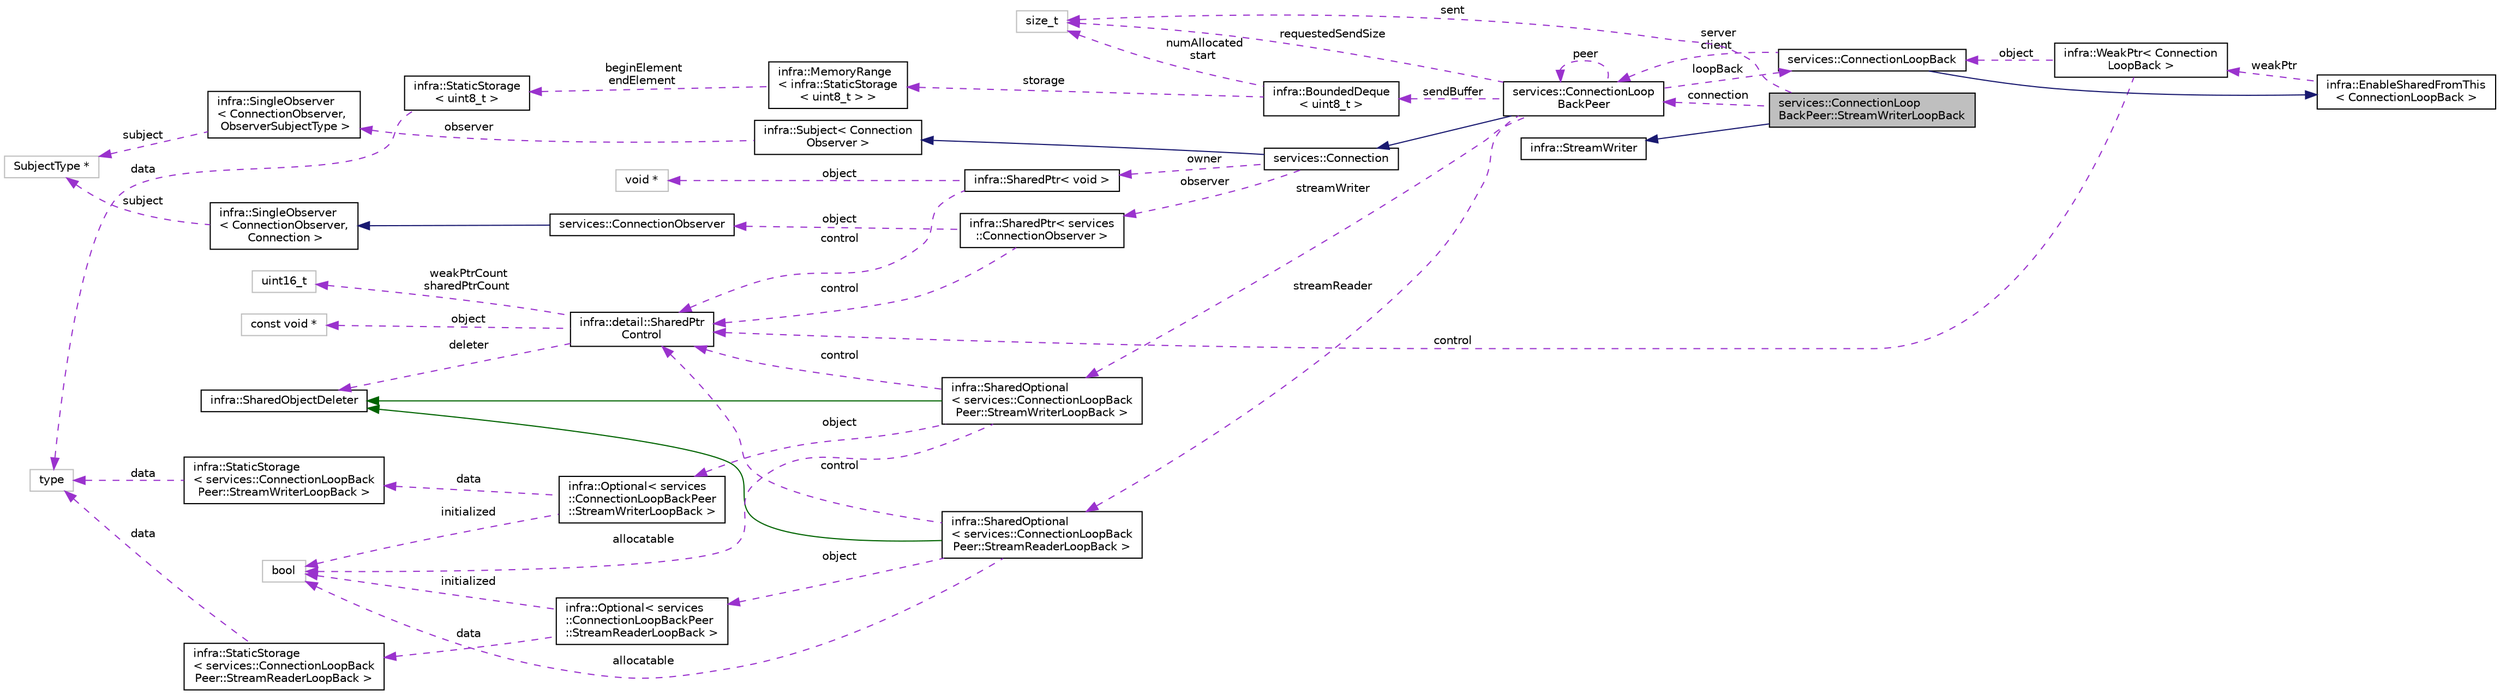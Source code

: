 digraph "services::ConnectionLoopBackPeer::StreamWriterLoopBack"
{
 // INTERACTIVE_SVG=YES
  edge [fontname="Helvetica",fontsize="10",labelfontname="Helvetica",labelfontsize="10"];
  node [fontname="Helvetica",fontsize="10",shape=record];
  rankdir="LR";
  Node2 [label="services::ConnectionLoop\lBackPeer::StreamWriterLoopBack",height=0.2,width=0.4,color="black", fillcolor="grey75", style="filled", fontcolor="black"];
  Node3 -> Node2 [dir="back",color="midnightblue",fontsize="10",style="solid",fontname="Helvetica"];
  Node3 [label="infra::StreamWriter",height=0.2,width=0.4,color="black", fillcolor="white", style="filled",URL="$de/dba/classinfra_1_1_stream_writer.html"];
  Node4 -> Node2 [dir="back",color="darkorchid3",fontsize="10",style="dashed",label=" connection" ,fontname="Helvetica"];
  Node4 [label="services::ConnectionLoop\lBackPeer",height=0.2,width=0.4,color="black", fillcolor="white", style="filled",URL="$d7/dff/classservices_1_1_connection_loop_back_peer.html"];
  Node5 -> Node4 [dir="back",color="midnightblue",fontsize="10",style="solid",fontname="Helvetica"];
  Node5 [label="services::Connection",height=0.2,width=0.4,color="black", fillcolor="white", style="filled",URL="$d0/dde/classservices_1_1_connection.html"];
  Node6 -> Node5 [dir="back",color="midnightblue",fontsize="10",style="solid",fontname="Helvetica"];
  Node6 [label="infra::Subject\< Connection\lObserver \>",height=0.2,width=0.4,color="black", fillcolor="white", style="filled",URL="$d1/db2/classinfra_1_1_subject.html"];
  Node7 -> Node6 [dir="back",color="darkorchid3",fontsize="10",style="dashed",label=" observer" ,fontname="Helvetica"];
  Node7 [label="infra::SingleObserver\l\< ConnectionObserver,\l ObserverSubjectType \>",height=0.2,width=0.4,color="black", fillcolor="white", style="filled",URL="$dc/d4c/classinfra_1_1_single_observer.html"];
  Node8 -> Node7 [dir="back",color="darkorchid3",fontsize="10",style="dashed",label=" subject" ,fontname="Helvetica"];
  Node8 [label="SubjectType *",height=0.2,width=0.4,color="grey75", fillcolor="white", style="filled"];
  Node9 -> Node5 [dir="back",color="darkorchid3",fontsize="10",style="dashed",label=" observer" ,fontname="Helvetica"];
  Node9 [label="infra::SharedPtr\< services\l::ConnectionObserver \>",height=0.2,width=0.4,color="black", fillcolor="white", style="filled",URL="$d1/d17/classinfra_1_1_shared_ptr.html"];
  Node10 -> Node9 [dir="back",color="darkorchid3",fontsize="10",style="dashed",label=" object" ,fontname="Helvetica"];
  Node10 [label="services::ConnectionObserver",height=0.2,width=0.4,color="black", fillcolor="white", style="filled",URL="$dc/de5/classservices_1_1_connection_observer.html"];
  Node11 -> Node10 [dir="back",color="midnightblue",fontsize="10",style="solid",fontname="Helvetica"];
  Node11 [label="infra::SingleObserver\l\< ConnectionObserver,\l Connection \>",height=0.2,width=0.4,color="black", fillcolor="white", style="filled",URL="$dc/d4c/classinfra_1_1_single_observer.html"];
  Node8 -> Node11 [dir="back",color="darkorchid3",fontsize="10",style="dashed",label=" subject" ,fontname="Helvetica"];
  Node12 -> Node9 [dir="back",color="darkorchid3",fontsize="10",style="dashed",label=" control" ,fontname="Helvetica"];
  Node12 [label="infra::detail::SharedPtr\lControl",height=0.2,width=0.4,color="black", fillcolor="white", style="filled",URL="$dd/d9a/classinfra_1_1detail_1_1_shared_ptr_control.html"];
  Node13 -> Node12 [dir="back",color="darkorchid3",fontsize="10",style="dashed",label=" object" ,fontname="Helvetica"];
  Node13 [label="const void *",height=0.2,width=0.4,color="grey75", fillcolor="white", style="filled"];
  Node14 -> Node12 [dir="back",color="darkorchid3",fontsize="10",style="dashed",label=" weakPtrCount\nsharedPtrCount" ,fontname="Helvetica"];
  Node14 [label="uint16_t",height=0.2,width=0.4,color="grey75", fillcolor="white", style="filled"];
  Node15 -> Node12 [dir="back",color="darkorchid3",fontsize="10",style="dashed",label=" deleter" ,fontname="Helvetica"];
  Node15 [label="infra::SharedObjectDeleter",height=0.2,width=0.4,color="black", fillcolor="white", style="filled",URL="$da/dcd/classinfra_1_1_shared_object_deleter.html"];
  Node16 -> Node5 [dir="back",color="darkorchid3",fontsize="10",style="dashed",label=" owner" ,fontname="Helvetica"];
  Node16 [label="infra::SharedPtr\< void \>",height=0.2,width=0.4,color="black", fillcolor="white", style="filled",URL="$d1/d17/classinfra_1_1_shared_ptr.html"];
  Node12 -> Node16 [dir="back",color="darkorchid3",fontsize="10",style="dashed",label=" control" ,fontname="Helvetica"];
  Node17 -> Node16 [dir="back",color="darkorchid3",fontsize="10",style="dashed",label=" object" ,fontname="Helvetica"];
  Node17 [label="void *",height=0.2,width=0.4,color="grey75", fillcolor="white", style="filled"];
  Node18 -> Node4 [dir="back",color="darkorchid3",fontsize="10",style="dashed",label=" loopBack" ,fontname="Helvetica"];
  Node18 [label="services::ConnectionLoopBack",height=0.2,width=0.4,color="black", fillcolor="white", style="filled",URL="$d4/d7a/classservices_1_1_connection_loop_back.html"];
  Node19 -> Node18 [dir="back",color="midnightblue",fontsize="10",style="solid",fontname="Helvetica"];
  Node19 [label="infra::EnableSharedFromThis\l\< ConnectionLoopBack \>",height=0.2,width=0.4,color="black", fillcolor="white", style="filled",URL="$dd/df1/classinfra_1_1_enable_shared_from_this.html"];
  Node20 -> Node19 [dir="back",color="darkorchid3",fontsize="10",style="dashed",label=" weakPtr" ,fontname="Helvetica"];
  Node20 [label="infra::WeakPtr\< Connection\lLoopBack \>",height=0.2,width=0.4,color="black", fillcolor="white", style="filled",URL="$d3/daa/classinfra_1_1_weak_ptr.html"];
  Node18 -> Node20 [dir="back",color="darkorchid3",fontsize="10",style="dashed",label=" object" ,fontname="Helvetica"];
  Node12 -> Node20 [dir="back",color="darkorchid3",fontsize="10",style="dashed",label=" control" ,fontname="Helvetica"];
  Node4 -> Node18 [dir="back",color="darkorchid3",fontsize="10",style="dashed",label=" server\nclient" ,fontname="Helvetica"];
  Node21 -> Node4 [dir="back",color="darkorchid3",fontsize="10",style="dashed",label=" streamWriter" ,fontname="Helvetica"];
  Node21 [label="infra::SharedOptional\l\< services::ConnectionLoopBack\lPeer::StreamWriterLoopBack \>",height=0.2,width=0.4,color="black", fillcolor="white", style="filled",URL="$d1/d7f/classinfra_1_1_shared_optional.html"];
  Node15 -> Node21 [dir="back",color="darkgreen",fontsize="10",style="solid",fontname="Helvetica"];
  Node22 -> Node21 [dir="back",color="darkorchid3",fontsize="10",style="dashed",label=" object" ,fontname="Helvetica"];
  Node22 [label="infra::Optional\< services\l::ConnectionLoopBackPeer\l::StreamWriterLoopBack \>",height=0.2,width=0.4,color="black", fillcolor="white", style="filled",URL="$dc/df7/classinfra_1_1_optional.html"];
  Node23 -> Node22 [dir="back",color="darkorchid3",fontsize="10",style="dashed",label=" data" ,fontname="Helvetica"];
  Node23 [label="infra::StaticStorage\l\< services::ConnectionLoopBack\lPeer::StreamWriterLoopBack \>",height=0.2,width=0.4,color="black", fillcolor="white", style="filled",URL="$d0/d8c/classinfra_1_1_static_storage.html"];
  Node24 -> Node23 [dir="back",color="darkorchid3",fontsize="10",style="dashed",label=" data" ,fontname="Helvetica"];
  Node24 [label="type",height=0.2,width=0.4,color="grey75", fillcolor="white", style="filled"];
  Node25 -> Node22 [dir="back",color="darkorchid3",fontsize="10",style="dashed",label=" initialized" ,fontname="Helvetica"];
  Node25 [label="bool",height=0.2,width=0.4,color="grey75", fillcolor="white", style="filled"];
  Node12 -> Node21 [dir="back",color="darkorchid3",fontsize="10",style="dashed",label=" control" ,fontname="Helvetica"];
  Node25 -> Node21 [dir="back",color="darkorchid3",fontsize="10",style="dashed",label=" allocatable" ,fontname="Helvetica"];
  Node4 -> Node4 [dir="back",color="darkorchid3",fontsize="10",style="dashed",label=" peer" ,fontname="Helvetica"];
  Node26 -> Node4 [dir="back",color="darkorchid3",fontsize="10",style="dashed",label=" streamReader" ,fontname="Helvetica"];
  Node26 [label="infra::SharedOptional\l\< services::ConnectionLoopBack\lPeer::StreamReaderLoopBack \>",height=0.2,width=0.4,color="black", fillcolor="white", style="filled",URL="$d1/d7f/classinfra_1_1_shared_optional.html"];
  Node15 -> Node26 [dir="back",color="darkgreen",fontsize="10",style="solid",fontname="Helvetica"];
  Node27 -> Node26 [dir="back",color="darkorchid3",fontsize="10",style="dashed",label=" object" ,fontname="Helvetica"];
  Node27 [label="infra::Optional\< services\l::ConnectionLoopBackPeer\l::StreamReaderLoopBack \>",height=0.2,width=0.4,color="black", fillcolor="white", style="filled",URL="$dc/df7/classinfra_1_1_optional.html"];
  Node28 -> Node27 [dir="back",color="darkorchid3",fontsize="10",style="dashed",label=" data" ,fontname="Helvetica"];
  Node28 [label="infra::StaticStorage\l\< services::ConnectionLoopBack\lPeer::StreamReaderLoopBack \>",height=0.2,width=0.4,color="black", fillcolor="white", style="filled",URL="$d0/d8c/classinfra_1_1_static_storage.html"];
  Node24 -> Node28 [dir="back",color="darkorchid3",fontsize="10",style="dashed",label=" data" ,fontname="Helvetica"];
  Node25 -> Node27 [dir="back",color="darkorchid3",fontsize="10",style="dashed",label=" initialized" ,fontname="Helvetica"];
  Node12 -> Node26 [dir="back",color="darkorchid3",fontsize="10",style="dashed",label=" control" ,fontname="Helvetica"];
  Node25 -> Node26 [dir="back",color="darkorchid3",fontsize="10",style="dashed",label=" allocatable" ,fontname="Helvetica"];
  Node29 -> Node4 [dir="back",color="darkorchid3",fontsize="10",style="dashed",label=" requestedSendSize" ,fontname="Helvetica"];
  Node29 [label="size_t",height=0.2,width=0.4,color="grey75", fillcolor="white", style="filled"];
  Node30 -> Node4 [dir="back",color="darkorchid3",fontsize="10",style="dashed",label=" sendBuffer" ,fontname="Helvetica"];
  Node30 [label="infra::BoundedDeque\l\< uint8_t \>",height=0.2,width=0.4,color="black", fillcolor="white", style="filled",URL="$d5/db7/classinfra_1_1_bounded_deque.html"];
  Node31 -> Node30 [dir="back",color="darkorchid3",fontsize="10",style="dashed",label=" storage" ,fontname="Helvetica"];
  Node31 [label="infra::MemoryRange\l\< infra::StaticStorage\l\< uint8_t \> \>",height=0.2,width=0.4,color="black", fillcolor="white", style="filled",URL="$d0/d6d/classinfra_1_1_memory_range.html"];
  Node32 -> Node31 [dir="back",color="darkorchid3",fontsize="10",style="dashed",label=" beginElement\nendElement" ,fontname="Helvetica"];
  Node32 [label="infra::StaticStorage\l\< uint8_t \>",height=0.2,width=0.4,color="black", fillcolor="white", style="filled",URL="$d0/d8c/classinfra_1_1_static_storage.html"];
  Node24 -> Node32 [dir="back",color="darkorchid3",fontsize="10",style="dashed",label=" data" ,fontname="Helvetica"];
  Node29 -> Node30 [dir="back",color="darkorchid3",fontsize="10",style="dashed",label=" numAllocated\nstart" ,fontname="Helvetica"];
  Node29 -> Node2 [dir="back",color="darkorchid3",fontsize="10",style="dashed",label=" sent" ,fontname="Helvetica"];
}
